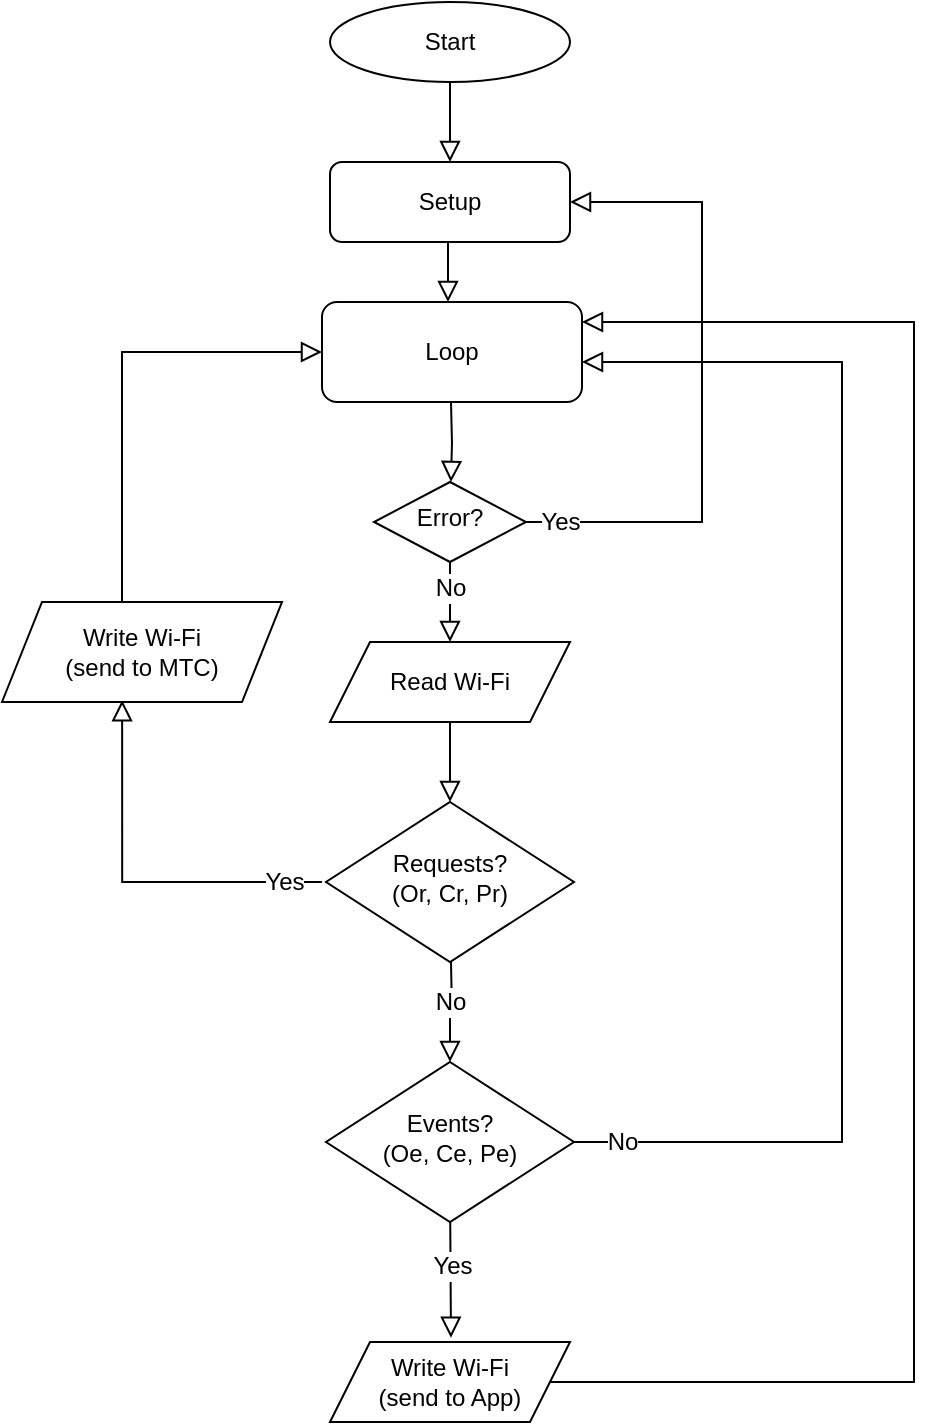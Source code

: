 <mxfile version="24.0.7" type="device">
  <diagram id="C5RBs43oDa-KdzZeNtuy" name="Page-1">
    <mxGraphModel dx="1434" dy="738" grid="1" gridSize="10" guides="1" tooltips="1" connect="1" arrows="1" fold="1" page="1" pageScale="1" pageWidth="827" pageHeight="1169" math="0" shadow="0">
      <root>
        <mxCell id="WIyWlLk6GJQsqaUBKTNV-0" />
        <mxCell id="WIyWlLk6GJQsqaUBKTNV-1" parent="WIyWlLk6GJQsqaUBKTNV-0" />
        <mxCell id="te1C9Fm9rQnIJF0P8-B2-2" value="" style="edgeStyle=orthogonalEdgeStyle;rounded=0;html=1;jettySize=auto;orthogonalLoop=1;fontSize=11;endArrow=block;endFill=0;endSize=8;strokeWidth=1;shadow=0;labelBackgroundColor=none;exitX=1;exitY=0.5;exitDx=0;exitDy=0;" edge="1" parent="WIyWlLk6GJQsqaUBKTNV-1" source="te1C9Fm9rQnIJF0P8-B2-21">
          <mxGeometry y="10" relative="1" as="geometry">
            <mxPoint as="offset" />
            <mxPoint x="480" y="790" as="sourcePoint" />
            <mxPoint x="480" y="240" as="targetPoint" />
            <Array as="points">
              <mxPoint x="646" y="770" />
              <mxPoint x="646" y="240" />
            </Array>
          </mxGeometry>
        </mxCell>
        <mxCell id="te1C9Fm9rQnIJF0P8-B2-3" value="Start" style="ellipse;whiteSpace=wrap;html=1;" vertex="1" parent="WIyWlLk6GJQsqaUBKTNV-1">
          <mxGeometry x="354" y="80" width="120" height="40" as="geometry" />
        </mxCell>
        <mxCell id="te1C9Fm9rQnIJF0P8-B2-4" value="Setup" style="rounded=1;whiteSpace=wrap;html=1;fontSize=12;glass=0;strokeWidth=1;shadow=0;" vertex="1" parent="WIyWlLk6GJQsqaUBKTNV-1">
          <mxGeometry x="354" y="160" width="120" height="40" as="geometry" />
        </mxCell>
        <mxCell id="te1C9Fm9rQnIJF0P8-B2-5" value="Loop" style="rounded=1;whiteSpace=wrap;html=1;fontSize=12;glass=0;strokeWidth=1;shadow=0;" vertex="1" parent="WIyWlLk6GJQsqaUBKTNV-1">
          <mxGeometry x="350" y="230" width="130" height="50" as="geometry" />
        </mxCell>
        <mxCell id="te1C9Fm9rQnIJF0P8-B2-6" value="Error?" style="rhombus;whiteSpace=wrap;html=1;shadow=0;fontFamily=Helvetica;fontSize=12;align=center;strokeWidth=1;spacing=6;spacingTop=-4;" vertex="1" parent="WIyWlLk6GJQsqaUBKTNV-1">
          <mxGeometry x="376" y="320" width="76" height="40" as="geometry" />
        </mxCell>
        <mxCell id="te1C9Fm9rQnIJF0P8-B2-9" value="" style="rounded=0;html=1;jettySize=auto;orthogonalLoop=1;fontSize=11;endArrow=block;endFill=0;endSize=8;strokeWidth=1;shadow=0;labelBackgroundColor=none;edgeStyle=orthogonalEdgeStyle;exitX=0.5;exitY=1;exitDx=0;exitDy=0;entryX=0.5;entryY=0;entryDx=0;entryDy=0;" edge="1" parent="WIyWlLk6GJQsqaUBKTNV-1" source="te1C9Fm9rQnIJF0P8-B2-3" target="te1C9Fm9rQnIJF0P8-B2-4">
          <mxGeometry y="20" relative="1" as="geometry">
            <mxPoint as="offset" />
            <mxPoint x="414" y="120" as="sourcePoint" />
            <mxPoint x="414" y="160" as="targetPoint" />
          </mxGeometry>
        </mxCell>
        <mxCell id="te1C9Fm9rQnIJF0P8-B2-10" value="" style="rounded=0;html=1;jettySize=auto;orthogonalLoop=1;fontSize=11;endArrow=block;endFill=0;endSize=8;strokeWidth=1;shadow=0;labelBackgroundColor=none;edgeStyle=orthogonalEdgeStyle;exitX=0.5;exitY=1;exitDx=0;exitDy=0;entryX=0.5;entryY=0;entryDx=0;entryDy=0;" edge="1" parent="WIyWlLk6GJQsqaUBKTNV-1" source="te1C9Fm9rQnIJF0P8-B2-6" target="te1C9Fm9rQnIJF0P8-B2-12">
          <mxGeometry y="20" relative="1" as="geometry">
            <mxPoint as="offset" />
            <mxPoint x="413.75" y="360" as="sourcePoint" />
            <mxPoint x="413.75" y="400" as="targetPoint" />
          </mxGeometry>
        </mxCell>
        <mxCell id="te1C9Fm9rQnIJF0P8-B2-11" value="No" style="edgeLabel;html=1;align=center;verticalAlign=middle;resizable=0;points=[];fontSize=12;" vertex="1" connectable="0" parent="te1C9Fm9rQnIJF0P8-B2-10">
          <mxGeometry x="0.426" y="-1" relative="1" as="geometry">
            <mxPoint x="1" y="-16" as="offset" />
          </mxGeometry>
        </mxCell>
        <mxCell id="te1C9Fm9rQnIJF0P8-B2-12" value="Read Wi-Fi" style="shape=parallelogram;perimeter=parallelogramPerimeter;whiteSpace=wrap;html=1;fixedSize=1;" vertex="1" parent="WIyWlLk6GJQsqaUBKTNV-1">
          <mxGeometry x="354" y="400" width="120" height="40" as="geometry" />
        </mxCell>
        <mxCell id="te1C9Fm9rQnIJF0P8-B2-13" value="" style="rounded=0;html=1;jettySize=auto;orthogonalLoop=1;fontSize=11;endArrow=block;endFill=0;endSize=8;strokeWidth=1;shadow=0;labelBackgroundColor=none;edgeStyle=orthogonalEdgeStyle;entryX=0.5;entryY=0;entryDx=0;entryDy=0;exitX=0.5;exitY=1;exitDx=0;exitDy=0;" edge="1" parent="WIyWlLk6GJQsqaUBKTNV-1" source="te1C9Fm9rQnIJF0P8-B2-12">
          <mxGeometry y="20" relative="1" as="geometry">
            <mxPoint as="offset" />
            <mxPoint x="413.9" y="440.96" as="sourcePoint" />
            <mxPoint x="414" y="480" as="targetPoint" />
            <Array as="points" />
          </mxGeometry>
        </mxCell>
        <mxCell id="te1C9Fm9rQnIJF0P8-B2-19" value="" style="rounded=0;html=1;jettySize=auto;orthogonalLoop=1;fontSize=11;endArrow=block;endFill=0;endSize=8;strokeWidth=1;shadow=0;labelBackgroundColor=none;edgeStyle=orthogonalEdgeStyle;exitX=0.5;exitY=1;exitDx=0;exitDy=0;entryX=0.504;entryY=-0.054;entryDx=0;entryDy=0;entryPerimeter=0;" edge="1" parent="WIyWlLk6GJQsqaUBKTNV-1" target="te1C9Fm9rQnIJF0P8-B2-21">
          <mxGeometry y="20" relative="1" as="geometry">
            <mxPoint as="offset" />
            <mxPoint x="414" y="670" as="sourcePoint" />
            <mxPoint x="413.84" y="718" as="targetPoint" />
          </mxGeometry>
        </mxCell>
        <mxCell id="te1C9Fm9rQnIJF0P8-B2-20" value="Yes" style="edgeLabel;html=1;align=center;verticalAlign=middle;resizable=0;points=[];fontSize=12;" vertex="1" connectable="0" parent="te1C9Fm9rQnIJF0P8-B2-19">
          <mxGeometry x="0.426" y="-1" relative="1" as="geometry">
            <mxPoint x="1" y="-14" as="offset" />
          </mxGeometry>
        </mxCell>
        <mxCell id="te1C9Fm9rQnIJF0P8-B2-21" value="Write Wi-Fi&lt;div&gt;(send to App)&lt;br&gt;&lt;/div&gt;" style="shape=parallelogram;perimeter=parallelogramPerimeter;whiteSpace=wrap;html=1;fixedSize=1;" vertex="1" parent="WIyWlLk6GJQsqaUBKTNV-1">
          <mxGeometry x="354" y="750" width="120" height="40" as="geometry" />
        </mxCell>
        <mxCell id="te1C9Fm9rQnIJF0P8-B2-24" value="" style="edgeStyle=orthogonalEdgeStyle;rounded=0;html=1;jettySize=auto;orthogonalLoop=1;fontSize=11;endArrow=block;endFill=0;endSize=8;strokeWidth=1;shadow=0;labelBackgroundColor=none;exitX=1;exitY=0.5;exitDx=0;exitDy=0;entryX=1;entryY=0.5;entryDx=0;entryDy=0;" edge="1" parent="WIyWlLk6GJQsqaUBKTNV-1" source="te1C9Fm9rQnIJF0P8-B2-6" target="te1C9Fm9rQnIJF0P8-B2-4">
          <mxGeometry y="10" relative="1" as="geometry">
            <mxPoint as="offset" />
            <mxPoint x="464" y="670" as="sourcePoint" />
            <mxPoint x="484" y="280" as="targetPoint" />
            <Array as="points">
              <mxPoint x="540" y="340" />
              <mxPoint x="540" y="180" />
            </Array>
          </mxGeometry>
        </mxCell>
        <mxCell id="te1C9Fm9rQnIJF0P8-B2-25" value="Yes" style="edgeLabel;html=1;align=center;verticalAlign=middle;resizable=0;points=[];fontSize=12;" vertex="1" connectable="0" parent="te1C9Fm9rQnIJF0P8-B2-24">
          <mxGeometry x="-0.951" relative="1" as="geometry">
            <mxPoint x="9" as="offset" />
          </mxGeometry>
        </mxCell>
        <mxCell id="te1C9Fm9rQnIJF0P8-B2-27" value="" style="edgeStyle=orthogonalEdgeStyle;rounded=0;html=1;jettySize=auto;orthogonalLoop=1;fontSize=11;endArrow=block;endFill=0;endSize=8;strokeWidth=1;shadow=0;labelBackgroundColor=none;entryX=0.429;entryY=0.983;entryDx=0;entryDy=0;entryPerimeter=0;" edge="1" parent="WIyWlLk6GJQsqaUBKTNV-1" target="te1C9Fm9rQnIJF0P8-B2-40">
          <mxGeometry y="10" relative="1" as="geometry">
            <mxPoint as="offset" />
            <mxPoint x="350" y="520" as="sourcePoint" />
            <mxPoint x="300" y="500" as="targetPoint" />
            <Array as="points">
              <mxPoint x="250" y="520" />
            </Array>
          </mxGeometry>
        </mxCell>
        <mxCell id="te1C9Fm9rQnIJF0P8-B2-28" value="Yes" style="edgeLabel;html=1;align=center;verticalAlign=middle;resizable=0;points=[];fontSize=12;" vertex="1" connectable="0" parent="te1C9Fm9rQnIJF0P8-B2-27">
          <mxGeometry x="-0.951" relative="1" as="geometry">
            <mxPoint x="-15" as="offset" />
          </mxGeometry>
        </mxCell>
        <mxCell id="te1C9Fm9rQnIJF0P8-B2-40" value="Write Wi-Fi&lt;div&gt;(send to MTC)&lt;/div&gt;" style="shape=parallelogram;perimeter=parallelogramPerimeter;whiteSpace=wrap;html=1;fixedSize=1;" vertex="1" parent="WIyWlLk6GJQsqaUBKTNV-1">
          <mxGeometry x="190" y="380" width="140" height="50" as="geometry" />
        </mxCell>
        <mxCell id="te1C9Fm9rQnIJF0P8-B2-41" value="" style="edgeStyle=orthogonalEdgeStyle;rounded=0;html=1;jettySize=auto;orthogonalLoop=1;fontSize=11;endArrow=block;endFill=0;endSize=8;strokeWidth=1;shadow=0;labelBackgroundColor=none;exitX=0.5;exitY=0;exitDx=0;exitDy=0;entryX=0;entryY=0.5;entryDx=0;entryDy=0;" edge="1" parent="WIyWlLk6GJQsqaUBKTNV-1" source="te1C9Fm9rQnIJF0P8-B2-40" target="te1C9Fm9rQnIJF0P8-B2-5">
          <mxGeometry y="10" relative="1" as="geometry">
            <mxPoint as="offset" />
            <mxPoint x="129.72" y="320" as="sourcePoint" />
            <mxPoint x="130" y="260" as="targetPoint" />
            <Array as="points">
              <mxPoint x="250" y="380" />
              <mxPoint x="250" y="255" />
            </Array>
          </mxGeometry>
        </mxCell>
        <mxCell id="te1C9Fm9rQnIJF0P8-B2-43" value="Requests?&lt;div&gt;(Or, Cr, Pr)&lt;/div&gt;" style="rhombus;whiteSpace=wrap;html=1;shadow=0;fontFamily=Helvetica;fontSize=12;align=center;strokeWidth=1;spacing=6;spacingTop=-4;" vertex="1" parent="WIyWlLk6GJQsqaUBKTNV-1">
          <mxGeometry x="352" y="480" width="124" height="80" as="geometry" />
        </mxCell>
        <mxCell id="te1C9Fm9rQnIJF0P8-B2-48" value="Events?&lt;div&gt;(Oe, Ce, Pe)&lt;/div&gt;" style="rhombus;whiteSpace=wrap;html=1;shadow=0;fontFamily=Helvetica;fontSize=12;align=center;strokeWidth=1;spacing=6;spacingTop=-4;" vertex="1" parent="WIyWlLk6GJQsqaUBKTNV-1">
          <mxGeometry x="352" y="610" width="124" height="80" as="geometry" />
        </mxCell>
        <mxCell id="te1C9Fm9rQnIJF0P8-B2-53" value="" style="rounded=0;html=1;jettySize=auto;orthogonalLoop=1;fontSize=11;endArrow=block;endFill=0;endSize=8;strokeWidth=1;shadow=0;labelBackgroundColor=none;edgeStyle=orthogonalEdgeStyle;exitX=1;exitY=0.5;exitDx=0;exitDy=0;" edge="1" parent="WIyWlLk6GJQsqaUBKTNV-1" source="te1C9Fm9rQnIJF0P8-B2-48">
          <mxGeometry y="20" relative="1" as="geometry">
            <mxPoint as="offset" />
            <mxPoint x="500" y="655" as="sourcePoint" />
            <mxPoint x="480" y="260" as="targetPoint" />
            <Array as="points">
              <mxPoint x="610" y="650" />
              <mxPoint x="610" y="260" />
            </Array>
          </mxGeometry>
        </mxCell>
        <mxCell id="te1C9Fm9rQnIJF0P8-B2-54" value="No" style="edgeLabel;html=1;align=center;verticalAlign=middle;resizable=0;points=[];fontSize=12;" vertex="1" connectable="0" parent="te1C9Fm9rQnIJF0P8-B2-53">
          <mxGeometry x="0.426" y="-1" relative="1" as="geometry">
            <mxPoint x="-111" y="332" as="offset" />
          </mxGeometry>
        </mxCell>
        <mxCell id="te1C9Fm9rQnIJF0P8-B2-61" value="" style="rounded=0;html=1;jettySize=auto;orthogonalLoop=1;fontSize=11;endArrow=block;endFill=0;endSize=8;strokeWidth=1;shadow=0;labelBackgroundColor=none;edgeStyle=orthogonalEdgeStyle;entryX=0.5;entryY=0;entryDx=0;entryDy=0;exitX=0.5;exitY=1;exitDx=0;exitDy=0;" edge="1" parent="WIyWlLk6GJQsqaUBKTNV-1">
          <mxGeometry y="20" relative="1" as="geometry">
            <mxPoint as="offset" />
            <mxPoint x="414.5" y="280" as="sourcePoint" />
            <mxPoint x="414.5" y="320" as="targetPoint" />
            <Array as="points" />
          </mxGeometry>
        </mxCell>
        <mxCell id="te1C9Fm9rQnIJF0P8-B2-62" value="" style="rounded=0;html=1;jettySize=auto;orthogonalLoop=1;fontSize=11;endArrow=block;endFill=0;endSize=8;strokeWidth=1;shadow=0;labelBackgroundColor=none;edgeStyle=orthogonalEdgeStyle;entryX=0.5;entryY=0;entryDx=0;entryDy=0;" edge="1" parent="WIyWlLk6GJQsqaUBKTNV-1">
          <mxGeometry y="20" relative="1" as="geometry">
            <mxPoint as="offset" />
            <mxPoint x="413" y="200" as="sourcePoint" />
            <mxPoint x="413" y="230" as="targetPoint" />
            <Array as="points" />
          </mxGeometry>
        </mxCell>
        <mxCell id="te1C9Fm9rQnIJF0P8-B2-63" value="" style="rounded=0;html=1;jettySize=auto;orthogonalLoop=1;fontSize=11;endArrow=block;endFill=0;endSize=8;strokeWidth=1;shadow=0;labelBackgroundColor=none;edgeStyle=orthogonalEdgeStyle;exitX=0.5;exitY=1;exitDx=0;exitDy=0;" edge="1" parent="WIyWlLk6GJQsqaUBKTNV-1" target="te1C9Fm9rQnIJF0P8-B2-48">
          <mxGeometry y="20" relative="1" as="geometry">
            <mxPoint as="offset" />
            <mxPoint x="414.5" y="560" as="sourcePoint" />
            <mxPoint x="414.5" y="600" as="targetPoint" />
          </mxGeometry>
        </mxCell>
        <mxCell id="te1C9Fm9rQnIJF0P8-B2-64" value="No" style="edgeLabel;html=1;align=center;verticalAlign=middle;resizable=0;points=[];fontSize=12;" vertex="1" connectable="0" parent="te1C9Fm9rQnIJF0P8-B2-63">
          <mxGeometry x="0.426" y="-1" relative="1" as="geometry">
            <mxPoint x="1" y="-16" as="offset" />
          </mxGeometry>
        </mxCell>
      </root>
    </mxGraphModel>
  </diagram>
</mxfile>
